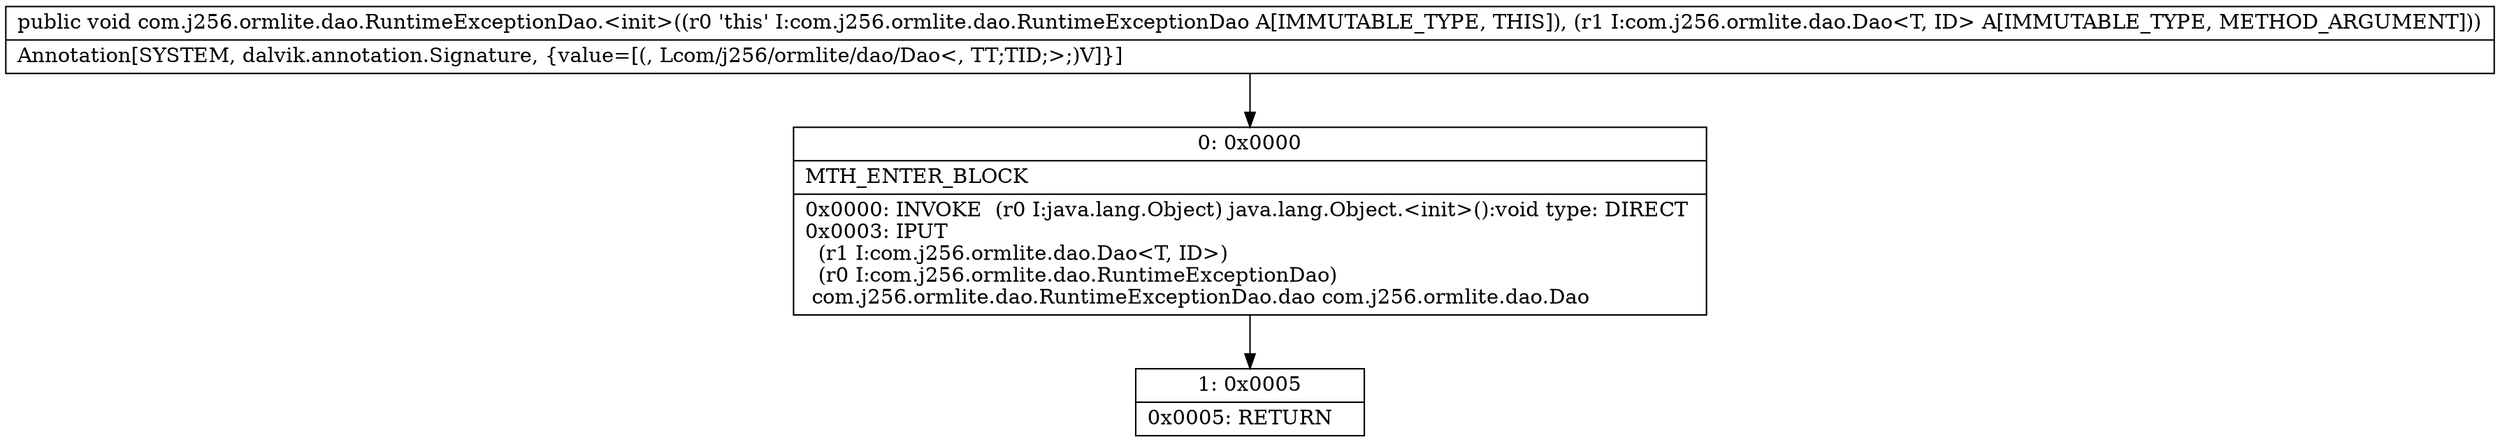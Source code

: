 digraph "CFG forcom.j256.ormlite.dao.RuntimeExceptionDao.\<init\>(Lcom\/j256\/ormlite\/dao\/Dao;)V" {
Node_0 [shape=record,label="{0\:\ 0x0000|MTH_ENTER_BLOCK\l|0x0000: INVOKE  (r0 I:java.lang.Object) java.lang.Object.\<init\>():void type: DIRECT \l0x0003: IPUT  \l  (r1 I:com.j256.ormlite.dao.Dao\<T, ID\>)\l  (r0 I:com.j256.ormlite.dao.RuntimeExceptionDao)\l com.j256.ormlite.dao.RuntimeExceptionDao.dao com.j256.ormlite.dao.Dao \l}"];
Node_1 [shape=record,label="{1\:\ 0x0005|0x0005: RETURN   \l}"];
MethodNode[shape=record,label="{public void com.j256.ormlite.dao.RuntimeExceptionDao.\<init\>((r0 'this' I:com.j256.ormlite.dao.RuntimeExceptionDao A[IMMUTABLE_TYPE, THIS]), (r1 I:com.j256.ormlite.dao.Dao\<T, ID\> A[IMMUTABLE_TYPE, METHOD_ARGUMENT]))  | Annotation[SYSTEM, dalvik.annotation.Signature, \{value=[(, Lcom\/j256\/ormlite\/dao\/Dao\<, TT;TID;\>;)V]\}]\l}"];
MethodNode -> Node_0;
Node_0 -> Node_1;
}

